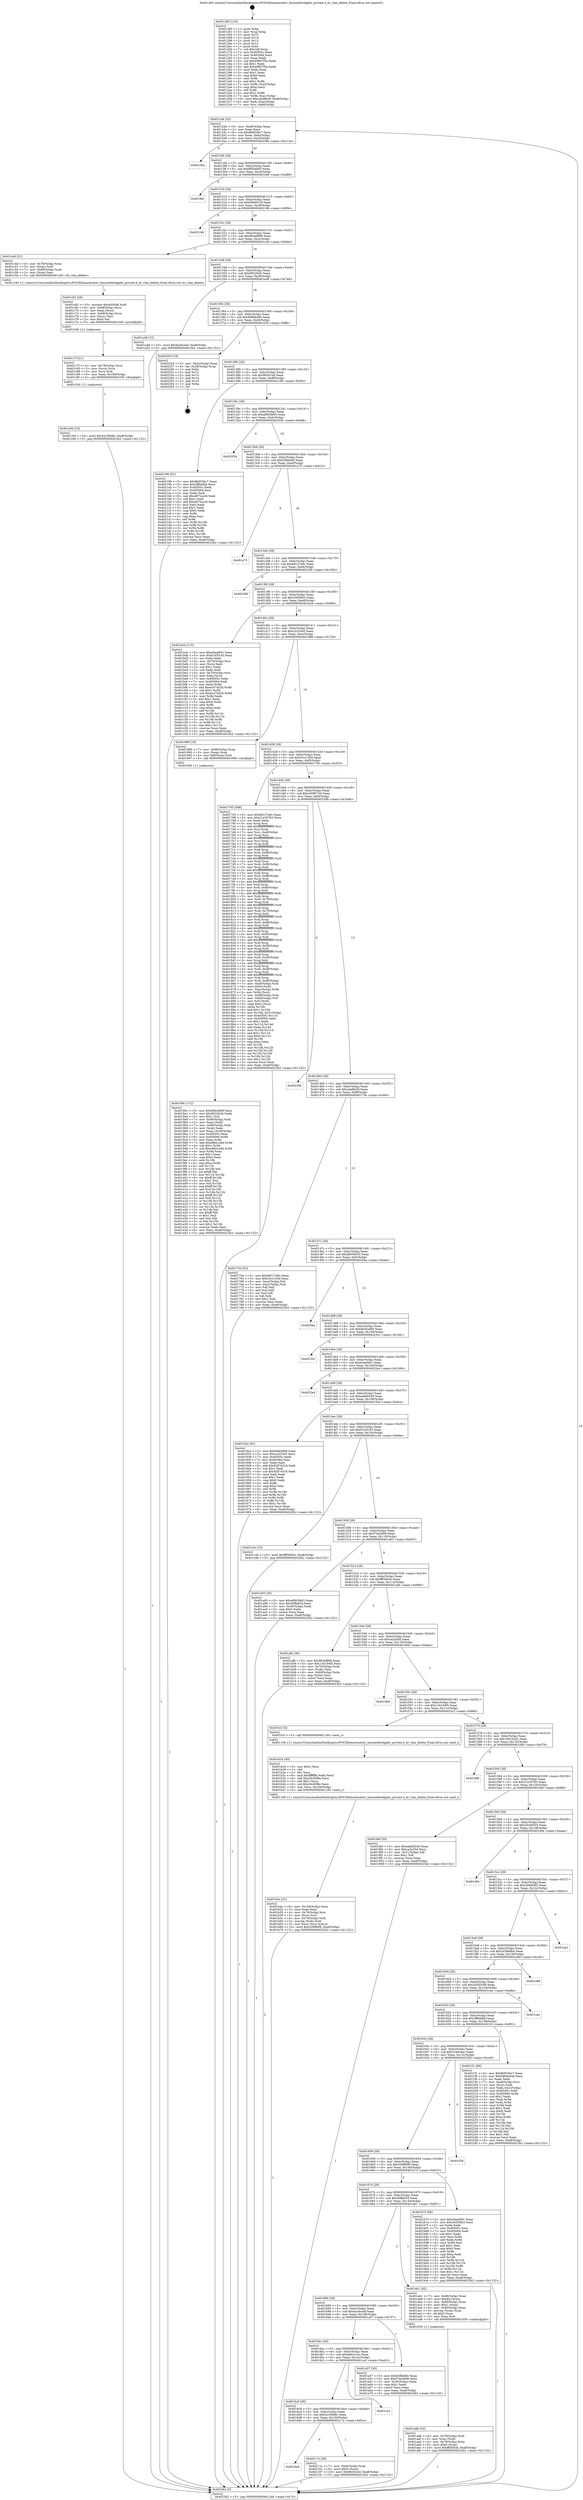 digraph "0x401260" {
  label = "0x401260 (/mnt/c/Users/mathe/Desktop/tcc/POCII/binaries/extr_linuxnetbridgebr_private.h_br_vlan_delete_Final-ollvm.out::main(0))"
  labelloc = "t"
  node[shape=record]

  Entry [label="",width=0.3,height=0.3,shape=circle,fillcolor=black,style=filled]
  "0x4012d4" [label="{
     0x4012d4 [32]\l
     | [instrs]\l
     &nbsp;&nbsp;0x4012d4 \<+6\>: mov -0xa8(%rbp),%eax\l
     &nbsp;&nbsp;0x4012da \<+2\>: mov %eax,%ecx\l
     &nbsp;&nbsp;0x4012dc \<+6\>: sub $0x8b953bc7,%ecx\l
     &nbsp;&nbsp;0x4012e2 \<+6\>: mov %eax,-0xbc(%rbp)\l
     &nbsp;&nbsp;0x4012e8 \<+6\>: mov %ecx,-0xc0(%rbp)\l
     &nbsp;&nbsp;0x4012ee \<+6\>: je 000000000040239a \<main+0x113a\>\l
  }"]
  "0x40239a" [label="{
     0x40239a\l
  }", style=dashed]
  "0x4012f4" [label="{
     0x4012f4 [28]\l
     | [instrs]\l
     &nbsp;&nbsp;0x4012f4 \<+5\>: jmp 00000000004012f9 \<main+0x99\>\l
     &nbsp;&nbsp;0x4012f9 \<+6\>: mov -0xbc(%rbp),%eax\l
     &nbsp;&nbsp;0x4012ff \<+5\>: sub $0x8f5b4bb5,%eax\l
     &nbsp;&nbsp;0x401304 \<+6\>: mov %eax,-0xc4(%rbp)\l
     &nbsp;&nbsp;0x40130a \<+6\>: je 0000000000401fe8 \<main+0xd88\>\l
  }"]
  Exit [label="",width=0.3,height=0.3,shape=circle,fillcolor=black,style=filled,peripheries=2]
  "0x401fe8" [label="{
     0x401fe8\l
  }", style=dashed]
  "0x401310" [label="{
     0x401310 [28]\l
     | [instrs]\l
     &nbsp;&nbsp;0x401310 \<+5\>: jmp 0000000000401315 \<main+0xb5\>\l
     &nbsp;&nbsp;0x401315 \<+6\>: mov -0xbc(%rbp),%eax\l
     &nbsp;&nbsp;0x40131b \<+5\>: sub $0x90b0012f,%eax\l
     &nbsp;&nbsp;0x401320 \<+6\>: mov %eax,-0xc8(%rbp)\l
     &nbsp;&nbsp;0x401326 \<+6\>: je 000000000040216b \<main+0xf0b\>\l
  }"]
  "0x4016e4" [label="{
     0x4016e4\l
  }", style=dashed]
  "0x40216b" [label="{
     0x40216b\l
  }", style=dashed]
  "0x40132c" [label="{
     0x40132c [28]\l
     | [instrs]\l
     &nbsp;&nbsp;0x40132c \<+5\>: jmp 0000000000401331 \<main+0xd1\>\l
     &nbsp;&nbsp;0x401331 \<+6\>: mov -0xbc(%rbp),%eax\l
     &nbsp;&nbsp;0x401337 \<+5\>: sub $0x983af889,%eax\l
     &nbsp;&nbsp;0x40133c \<+6\>: mov %eax,-0xcc(%rbp)\l
     &nbsp;&nbsp;0x401342 \<+6\>: je 0000000000401c4d \<main+0x9ed\>\l
  }"]
  "0x40217a" [label="{
     0x40217a [28]\l
     | [instrs]\l
     &nbsp;&nbsp;0x40217a \<+7\>: mov -0xa0(%rbp),%rax\l
     &nbsp;&nbsp;0x402181 \<+6\>: movl $0x0,(%rax)\l
     &nbsp;&nbsp;0x402187 \<+10\>: movl $0x9fcf41bd,-0xa8(%rbp)\l
     &nbsp;&nbsp;0x402191 \<+5\>: jmp 00000000004023b2 \<main+0x1152\>\l
  }"]
  "0x401c4d" [label="{
     0x401c4d [21]\l
     | [instrs]\l
     &nbsp;&nbsp;0x401c4d \<+4\>: mov -0x78(%rbp),%rax\l
     &nbsp;&nbsp;0x401c51 \<+3\>: mov (%rax),%rdi\l
     &nbsp;&nbsp;0x401c54 \<+7\>: mov -0x88(%rbp),%rax\l
     &nbsp;&nbsp;0x401c5b \<+2\>: mov (%rax),%esi\l
     &nbsp;&nbsp;0x401c5d \<+5\>: call 0000000000401240 \<br_vlan_delete\>\l
     | [calls]\l
     &nbsp;&nbsp;0x401240 \{1\} (/mnt/c/Users/mathe/Desktop/tcc/POCII/binaries/extr_linuxnetbridgebr_private.h_br_vlan_delete_Final-ollvm.out::br_vlan_delete)\l
  }"]
  "0x401348" [label="{
     0x401348 [28]\l
     | [instrs]\l
     &nbsp;&nbsp;0x401348 \<+5\>: jmp 000000000040134d \<main+0xed\>\l
     &nbsp;&nbsp;0x40134d \<+6\>: mov -0xbc(%rbp),%eax\l
     &nbsp;&nbsp;0x401353 \<+5\>: sub $0x99220cfc,%eax\l
     &nbsp;&nbsp;0x401358 \<+6\>: mov %eax,-0xd0(%rbp)\l
     &nbsp;&nbsp;0x40135e \<+6\>: je 0000000000401a48 \<main+0x7e8\>\l
  }"]
  "0x4016c8" [label="{
     0x4016c8 [28]\l
     | [instrs]\l
     &nbsp;&nbsp;0x4016c8 \<+5\>: jmp 00000000004016cd \<main+0x46d\>\l
     &nbsp;&nbsp;0x4016cd \<+6\>: mov -0xbc(%rbp),%eax\l
     &nbsp;&nbsp;0x4016d3 \<+5\>: sub $0x5a190b8c,%eax\l
     &nbsp;&nbsp;0x4016d8 \<+6\>: mov %eax,-0x150(%rbp)\l
     &nbsp;&nbsp;0x4016de \<+6\>: je 000000000040217a \<main+0xf1a\>\l
  }"]
  "0x401a48" [label="{
     0x401a48 [15]\l
     | [instrs]\l
     &nbsp;&nbsp;0x401a48 \<+10\>: movl $0x4a34ca4f,-0xa8(%rbp)\l
     &nbsp;&nbsp;0x401a52 \<+5\>: jmp 00000000004023b2 \<main+0x1152\>\l
  }"]
  "0x401364" [label="{
     0x401364 [28]\l
     | [instrs]\l
     &nbsp;&nbsp;0x401364 \<+5\>: jmp 0000000000401369 \<main+0x109\>\l
     &nbsp;&nbsp;0x401369 \<+6\>: mov -0xbc(%rbp),%eax\l
     &nbsp;&nbsp;0x40136f \<+5\>: sub $0x9d66b446,%eax\l
     &nbsp;&nbsp;0x401374 \<+6\>: mov %eax,-0xd4(%rbp)\l
     &nbsp;&nbsp;0x40137a \<+6\>: je 0000000000402254 \<main+0xff4\>\l
  }"]
  "0x401ca3" [label="{
     0x401ca3\l
  }", style=dashed]
  "0x402254" [label="{
     0x402254 [18]\l
     | [instrs]\l
     &nbsp;&nbsp;0x402254 \<+3\>: mov -0x2c(%rbp),%eax\l
     &nbsp;&nbsp;0x402257 \<+4\>: lea -0x28(%rbp),%rsp\l
     &nbsp;&nbsp;0x40225b \<+1\>: pop %rbx\l
     &nbsp;&nbsp;0x40225c \<+2\>: pop %r12\l
     &nbsp;&nbsp;0x40225e \<+2\>: pop %r13\l
     &nbsp;&nbsp;0x402260 \<+2\>: pop %r14\l
     &nbsp;&nbsp;0x402262 \<+2\>: pop %r15\l
     &nbsp;&nbsp;0x402264 \<+1\>: pop %rbp\l
     &nbsp;&nbsp;0x402265 \<+1\>: ret\l
  }"]
  "0x401380" [label="{
     0x401380 [28]\l
     | [instrs]\l
     &nbsp;&nbsp;0x401380 \<+5\>: jmp 0000000000401385 \<main+0x125\>\l
     &nbsp;&nbsp;0x401385 \<+6\>: mov -0xbc(%rbp),%eax\l
     &nbsp;&nbsp;0x40138b \<+5\>: sub $0x9fcf41bd,%eax\l
     &nbsp;&nbsp;0x401390 \<+6\>: mov %eax,-0xd8(%rbp)\l
     &nbsp;&nbsp;0x401396 \<+6\>: je 0000000000402196 \<main+0xf36\>\l
  }"]
  "0x401c94" [label="{
     0x401c94 [15]\l
     | [instrs]\l
     &nbsp;&nbsp;0x401c94 \<+10\>: movl $0x5a190b8c,-0xa8(%rbp)\l
     &nbsp;&nbsp;0x401c9e \<+5\>: jmp 00000000004023b2 \<main+0x1152\>\l
  }"]
  "0x402196" [label="{
     0x402196 [91]\l
     | [instrs]\l
     &nbsp;&nbsp;0x402196 \<+5\>: mov $0x8b953bc7,%eax\l
     &nbsp;&nbsp;0x40219b \<+5\>: mov $0x2ff0ddbb,%ecx\l
     &nbsp;&nbsp;0x4021a0 \<+7\>: mov 0x40505c,%edx\l
     &nbsp;&nbsp;0x4021a7 \<+7\>: mov 0x405064,%esi\l
     &nbsp;&nbsp;0x4021ae \<+2\>: mov %edx,%edi\l
     &nbsp;&nbsp;0x4021b0 \<+6\>: sub $0x4875ce20,%edi\l
     &nbsp;&nbsp;0x4021b6 \<+3\>: sub $0x1,%edi\l
     &nbsp;&nbsp;0x4021b9 \<+6\>: add $0x4875ce20,%edi\l
     &nbsp;&nbsp;0x4021bf \<+3\>: imul %edi,%edx\l
     &nbsp;&nbsp;0x4021c2 \<+3\>: and $0x1,%edx\l
     &nbsp;&nbsp;0x4021c5 \<+3\>: cmp $0x0,%edx\l
     &nbsp;&nbsp;0x4021c8 \<+4\>: sete %r8b\l
     &nbsp;&nbsp;0x4021cc \<+3\>: cmp $0xa,%esi\l
     &nbsp;&nbsp;0x4021cf \<+4\>: setl %r9b\l
     &nbsp;&nbsp;0x4021d3 \<+3\>: mov %r8b,%r10b\l
     &nbsp;&nbsp;0x4021d6 \<+3\>: and %r9b,%r10b\l
     &nbsp;&nbsp;0x4021d9 \<+3\>: xor %r9b,%r8b\l
     &nbsp;&nbsp;0x4021dc \<+3\>: or %r8b,%r10b\l
     &nbsp;&nbsp;0x4021df \<+4\>: test $0x1,%r10b\l
     &nbsp;&nbsp;0x4021e3 \<+3\>: cmovne %ecx,%eax\l
     &nbsp;&nbsp;0x4021e6 \<+6\>: mov %eax,-0xa8(%rbp)\l
     &nbsp;&nbsp;0x4021ec \<+5\>: jmp 00000000004023b2 \<main+0x1152\>\l
  }"]
  "0x40139c" [label="{
     0x40139c [28]\l
     | [instrs]\l
     &nbsp;&nbsp;0x40139c \<+5\>: jmp 00000000004013a1 \<main+0x141\>\l
     &nbsp;&nbsp;0x4013a1 \<+6\>: mov -0xbc(%rbp),%eax\l
     &nbsp;&nbsp;0x4013a7 \<+5\>: sub $0xa8903b63,%eax\l
     &nbsp;&nbsp;0x4013ac \<+6\>: mov %eax,-0xdc(%rbp)\l
     &nbsp;&nbsp;0x4013b2 \<+6\>: je 000000000040203b \<main+0xddb\>\l
  }"]
  "0x401c7f" [label="{
     0x401c7f [21]\l
     | [instrs]\l
     &nbsp;&nbsp;0x401c7f \<+4\>: mov -0x78(%rbp),%rcx\l
     &nbsp;&nbsp;0x401c83 \<+3\>: mov (%rcx),%rcx\l
     &nbsp;&nbsp;0x401c86 \<+3\>: mov %rcx,%rdi\l
     &nbsp;&nbsp;0x401c89 \<+6\>: mov %eax,-0x168(%rbp)\l
     &nbsp;&nbsp;0x401c8f \<+5\>: call 0000000000401030 \<free@plt\>\l
     | [calls]\l
     &nbsp;&nbsp;0x401030 \{1\} (unknown)\l
  }"]
  "0x40203b" [label="{
     0x40203b\l
  }", style=dashed]
  "0x4013b8" [label="{
     0x4013b8 [28]\l
     | [instrs]\l
     &nbsp;&nbsp;0x4013b8 \<+5\>: jmp 00000000004013bd \<main+0x15d\>\l
     &nbsp;&nbsp;0x4013bd \<+6\>: mov -0xbc(%rbp),%eax\l
     &nbsp;&nbsp;0x4013c3 \<+5\>: sub $0xb2fbbfdd,%eax\l
     &nbsp;&nbsp;0x4013c8 \<+6\>: mov %eax,-0xe0(%rbp)\l
     &nbsp;&nbsp;0x4013ce \<+6\>: je 0000000000401a75 \<main+0x815\>\l
  }"]
  "0x401c62" [label="{
     0x401c62 [29]\l
     | [instrs]\l
     &nbsp;&nbsp;0x401c62 \<+10\>: movabs $0x4030d6,%rdi\l
     &nbsp;&nbsp;0x401c6c \<+4\>: mov -0x68(%rbp),%rcx\l
     &nbsp;&nbsp;0x401c70 \<+2\>: mov %eax,(%rcx)\l
     &nbsp;&nbsp;0x401c72 \<+4\>: mov -0x68(%rbp),%rcx\l
     &nbsp;&nbsp;0x401c76 \<+2\>: mov (%rcx),%esi\l
     &nbsp;&nbsp;0x401c78 \<+2\>: mov $0x0,%al\l
     &nbsp;&nbsp;0x401c7a \<+5\>: call 0000000000401040 \<printf@plt\>\l
     | [calls]\l
     &nbsp;&nbsp;0x401040 \{1\} (unknown)\l
  }"]
  "0x401a75" [label="{
     0x401a75\l
  }", style=dashed]
  "0x4013d4" [label="{
     0x4013d4 [28]\l
     | [instrs]\l
     &nbsp;&nbsp;0x4013d4 \<+5\>: jmp 00000000004013d9 \<main+0x179\>\l
     &nbsp;&nbsp;0x4013d9 \<+6\>: mov -0xbc(%rbp),%eax\l
     &nbsp;&nbsp;0x4013df \<+5\>: sub $0xb8127a9c,%eax\l
     &nbsp;&nbsp;0x4013e4 \<+6\>: mov %eax,-0xe4(%rbp)\l
     &nbsp;&nbsp;0x4013ea \<+6\>: je 0000000000402266 \<main+0x1006\>\l
  }"]
  "0x401b4c" [label="{
     0x401b4c [41]\l
     | [instrs]\l
     &nbsp;&nbsp;0x401b4c \<+6\>: mov -0x164(%rbp),%ecx\l
     &nbsp;&nbsp;0x401b52 \<+3\>: imul %eax,%ecx\l
     &nbsp;&nbsp;0x401b55 \<+4\>: mov -0x78(%rbp),%rsi\l
     &nbsp;&nbsp;0x401b59 \<+3\>: mov (%rsi),%rsi\l
     &nbsp;&nbsp;0x401b5c \<+4\>: mov -0x70(%rbp),%rdi\l
     &nbsp;&nbsp;0x401b60 \<+3\>: movslq (%rdi),%rdi\l
     &nbsp;&nbsp;0x401b63 \<+3\>: mov %ecx,(%rsi,%rdi,4)\l
     &nbsp;&nbsp;0x401b66 \<+10\>: movl $0x329f80f9,-0xa8(%rbp)\l
     &nbsp;&nbsp;0x401b70 \<+5\>: jmp 00000000004023b2 \<main+0x1152\>\l
  }"]
  "0x402266" [label="{
     0x402266\l
  }", style=dashed]
  "0x4013f0" [label="{
     0x4013f0 [28]\l
     | [instrs]\l
     &nbsp;&nbsp;0x4013f0 \<+5\>: jmp 00000000004013f5 \<main+0x195\>\l
     &nbsp;&nbsp;0x4013f5 \<+6\>: mov -0xbc(%rbp),%eax\l
     &nbsp;&nbsp;0x4013fb \<+5\>: sub $0xc02f36b3,%eax\l
     &nbsp;&nbsp;0x401400 \<+6\>: mov %eax,-0xe8(%rbp)\l
     &nbsp;&nbsp;0x401406 \<+6\>: je 0000000000401bcb \<main+0x96b\>\l
  }"]
  "0x401b24" [label="{
     0x401b24 [40]\l
     | [instrs]\l
     &nbsp;&nbsp;0x401b24 \<+5\>: mov $0x2,%ecx\l
     &nbsp;&nbsp;0x401b29 \<+1\>: cltd\l
     &nbsp;&nbsp;0x401b2a \<+2\>: idiv %ecx\l
     &nbsp;&nbsp;0x401b2c \<+6\>: imul $0xfffffffe,%edx,%ecx\l
     &nbsp;&nbsp;0x401b32 \<+6\>: add $0xc9cd5f8e,%ecx\l
     &nbsp;&nbsp;0x401b38 \<+3\>: add $0x1,%ecx\l
     &nbsp;&nbsp;0x401b3b \<+6\>: sub $0xc9cd5f8e,%ecx\l
     &nbsp;&nbsp;0x401b41 \<+6\>: mov %ecx,-0x164(%rbp)\l
     &nbsp;&nbsp;0x401b47 \<+5\>: call 0000000000401160 \<next_i\>\l
     | [calls]\l
     &nbsp;&nbsp;0x401160 \{1\} (/mnt/c/Users/mathe/Desktop/tcc/POCII/binaries/extr_linuxnetbridgebr_private.h_br_vlan_delete_Final-ollvm.out::next_i)\l
  }"]
  "0x401bcb" [label="{
     0x401bcb [115]\l
     | [instrs]\l
     &nbsp;&nbsp;0x401bcb \<+5\>: mov $0xe5aaf491,%eax\l
     &nbsp;&nbsp;0x401bd0 \<+5\>: mov $0xf143f143,%ecx\l
     &nbsp;&nbsp;0x401bd5 \<+2\>: xor %edx,%edx\l
     &nbsp;&nbsp;0x401bd7 \<+4\>: mov -0x70(%rbp),%rsi\l
     &nbsp;&nbsp;0x401bdb \<+2\>: mov (%rsi),%edi\l
     &nbsp;&nbsp;0x401bdd \<+3\>: sub $0x1,%edx\l
     &nbsp;&nbsp;0x401be0 \<+2\>: sub %edx,%edi\l
     &nbsp;&nbsp;0x401be2 \<+4\>: mov -0x70(%rbp),%rsi\l
     &nbsp;&nbsp;0x401be6 \<+2\>: mov %edi,(%rsi)\l
     &nbsp;&nbsp;0x401be8 \<+7\>: mov 0x40505c,%edx\l
     &nbsp;&nbsp;0x401bef \<+7\>: mov 0x405064,%edi\l
     &nbsp;&nbsp;0x401bf6 \<+3\>: mov %edx,%r8d\l
     &nbsp;&nbsp;0x401bf9 \<+7\>: add $0xec47a526,%r8d\l
     &nbsp;&nbsp;0x401c00 \<+4\>: sub $0x1,%r8d\l
     &nbsp;&nbsp;0x401c04 \<+7\>: sub $0xec47a526,%r8d\l
     &nbsp;&nbsp;0x401c0b \<+4\>: imul %r8d,%edx\l
     &nbsp;&nbsp;0x401c0f \<+3\>: and $0x1,%edx\l
     &nbsp;&nbsp;0x401c12 \<+3\>: cmp $0x0,%edx\l
     &nbsp;&nbsp;0x401c15 \<+4\>: sete %r9b\l
     &nbsp;&nbsp;0x401c19 \<+3\>: cmp $0xa,%edi\l
     &nbsp;&nbsp;0x401c1c \<+4\>: setl %r10b\l
     &nbsp;&nbsp;0x401c20 \<+3\>: mov %r9b,%r11b\l
     &nbsp;&nbsp;0x401c23 \<+3\>: and %r10b,%r11b\l
     &nbsp;&nbsp;0x401c26 \<+3\>: xor %r10b,%r9b\l
     &nbsp;&nbsp;0x401c29 \<+3\>: or %r9b,%r11b\l
     &nbsp;&nbsp;0x401c2c \<+4\>: test $0x1,%r11b\l
     &nbsp;&nbsp;0x401c30 \<+3\>: cmovne %ecx,%eax\l
     &nbsp;&nbsp;0x401c33 \<+6\>: mov %eax,-0xa8(%rbp)\l
     &nbsp;&nbsp;0x401c39 \<+5\>: jmp 00000000004023b2 \<main+0x1152\>\l
  }"]
  "0x40140c" [label="{
     0x40140c [28]\l
     | [instrs]\l
     &nbsp;&nbsp;0x40140c \<+5\>: jmp 0000000000401411 \<main+0x1b1\>\l
     &nbsp;&nbsp;0x401411 \<+6\>: mov -0xbc(%rbp),%eax\l
     &nbsp;&nbsp;0x401417 \<+5\>: sub $0xc2cf19c0,%eax\l
     &nbsp;&nbsp;0x40141c \<+6\>: mov %eax,-0xec(%rbp)\l
     &nbsp;&nbsp;0x401422 \<+6\>: je 0000000000401989 \<main+0x729\>\l
  }"]
  "0x401adb" [label="{
     0x401adb [32]\l
     | [instrs]\l
     &nbsp;&nbsp;0x401adb \<+4\>: mov -0x78(%rbp),%rdi\l
     &nbsp;&nbsp;0x401adf \<+3\>: mov %rax,(%rdi)\l
     &nbsp;&nbsp;0x401ae2 \<+4\>: mov -0x70(%rbp),%rax\l
     &nbsp;&nbsp;0x401ae6 \<+6\>: movl $0x0,(%rax)\l
     &nbsp;&nbsp;0x401aec \<+10\>: movl $0xfff3b63e,-0xa8(%rbp)\l
     &nbsp;&nbsp;0x401af6 \<+5\>: jmp 00000000004023b2 \<main+0x1152\>\l
  }"]
  "0x401989" [label="{
     0x401989 [19]\l
     | [instrs]\l
     &nbsp;&nbsp;0x401989 \<+7\>: mov -0x98(%rbp),%rax\l
     &nbsp;&nbsp;0x401990 \<+3\>: mov (%rax),%rax\l
     &nbsp;&nbsp;0x401993 \<+4\>: mov 0x8(%rax),%rdi\l
     &nbsp;&nbsp;0x401997 \<+5\>: call 0000000000401060 \<atoi@plt\>\l
     | [calls]\l
     &nbsp;&nbsp;0x401060 \{1\} (unknown)\l
  }"]
  "0x401428" [label="{
     0x401428 [28]\l
     | [instrs]\l
     &nbsp;&nbsp;0x401428 \<+5\>: jmp 000000000040142d \<main+0x1cd\>\l
     &nbsp;&nbsp;0x40142d \<+6\>: mov -0xbc(%rbp),%eax\l
     &nbsp;&nbsp;0x401433 \<+5\>: sub $0xc5cc150d,%eax\l
     &nbsp;&nbsp;0x401438 \<+6\>: mov %eax,-0xf0(%rbp)\l
     &nbsp;&nbsp;0x40143e \<+6\>: je 0000000000401793 \<main+0x533\>\l
  }"]
  "0x4016ac" [label="{
     0x4016ac [28]\l
     | [instrs]\l
     &nbsp;&nbsp;0x4016ac \<+5\>: jmp 00000000004016b1 \<main+0x451\>\l
     &nbsp;&nbsp;0x4016b1 \<+6\>: mov -0xbc(%rbp),%eax\l
     &nbsp;&nbsp;0x4016b7 \<+5\>: sub $0x4a62c1ec,%eax\l
     &nbsp;&nbsp;0x4016bc \<+6\>: mov %eax,-0x14c(%rbp)\l
     &nbsp;&nbsp;0x4016c2 \<+6\>: je 0000000000401ca3 \<main+0xa43\>\l
  }"]
  "0x401793" [label="{
     0x401793 [348]\l
     | [instrs]\l
     &nbsp;&nbsp;0x401793 \<+5\>: mov $0xb8127a9c,%eax\l
     &nbsp;&nbsp;0x401798 \<+5\>: mov $0x21a18783,%ecx\l
     &nbsp;&nbsp;0x40179d \<+2\>: xor %edx,%edx\l
     &nbsp;&nbsp;0x40179f \<+3\>: mov %rsp,%rsi\l
     &nbsp;&nbsp;0x4017a2 \<+4\>: add $0xfffffffffffffff0,%rsi\l
     &nbsp;&nbsp;0x4017a6 \<+3\>: mov %rsi,%rsp\l
     &nbsp;&nbsp;0x4017a9 \<+7\>: mov %rsi,-0xa0(%rbp)\l
     &nbsp;&nbsp;0x4017b0 \<+3\>: mov %rsp,%rsi\l
     &nbsp;&nbsp;0x4017b3 \<+4\>: add $0xfffffffffffffff0,%rsi\l
     &nbsp;&nbsp;0x4017b7 \<+3\>: mov %rsi,%rsp\l
     &nbsp;&nbsp;0x4017ba \<+3\>: mov %rsp,%rdi\l
     &nbsp;&nbsp;0x4017bd \<+4\>: add $0xfffffffffffffff0,%rdi\l
     &nbsp;&nbsp;0x4017c1 \<+3\>: mov %rdi,%rsp\l
     &nbsp;&nbsp;0x4017c4 \<+7\>: mov %rdi,-0x98(%rbp)\l
     &nbsp;&nbsp;0x4017cb \<+3\>: mov %rsp,%rdi\l
     &nbsp;&nbsp;0x4017ce \<+4\>: add $0xfffffffffffffff0,%rdi\l
     &nbsp;&nbsp;0x4017d2 \<+3\>: mov %rdi,%rsp\l
     &nbsp;&nbsp;0x4017d5 \<+7\>: mov %rdi,-0x90(%rbp)\l
     &nbsp;&nbsp;0x4017dc \<+3\>: mov %rsp,%rdi\l
     &nbsp;&nbsp;0x4017df \<+4\>: add $0xfffffffffffffff0,%rdi\l
     &nbsp;&nbsp;0x4017e3 \<+3\>: mov %rdi,%rsp\l
     &nbsp;&nbsp;0x4017e6 \<+7\>: mov %rdi,-0x88(%rbp)\l
     &nbsp;&nbsp;0x4017ed \<+3\>: mov %rsp,%rdi\l
     &nbsp;&nbsp;0x4017f0 \<+4\>: add $0xfffffffffffffff0,%rdi\l
     &nbsp;&nbsp;0x4017f4 \<+3\>: mov %rdi,%rsp\l
     &nbsp;&nbsp;0x4017f7 \<+4\>: mov %rdi,-0x80(%rbp)\l
     &nbsp;&nbsp;0x4017fb \<+3\>: mov %rsp,%rdi\l
     &nbsp;&nbsp;0x4017fe \<+4\>: add $0xfffffffffffffff0,%rdi\l
     &nbsp;&nbsp;0x401802 \<+3\>: mov %rdi,%rsp\l
     &nbsp;&nbsp;0x401805 \<+4\>: mov %rdi,-0x78(%rbp)\l
     &nbsp;&nbsp;0x401809 \<+3\>: mov %rsp,%rdi\l
     &nbsp;&nbsp;0x40180c \<+4\>: add $0xfffffffffffffff0,%rdi\l
     &nbsp;&nbsp;0x401810 \<+3\>: mov %rdi,%rsp\l
     &nbsp;&nbsp;0x401813 \<+4\>: mov %rdi,-0x70(%rbp)\l
     &nbsp;&nbsp;0x401817 \<+3\>: mov %rsp,%rdi\l
     &nbsp;&nbsp;0x40181a \<+4\>: add $0xfffffffffffffff0,%rdi\l
     &nbsp;&nbsp;0x40181e \<+3\>: mov %rdi,%rsp\l
     &nbsp;&nbsp;0x401821 \<+4\>: mov %rdi,-0x68(%rbp)\l
     &nbsp;&nbsp;0x401825 \<+3\>: mov %rsp,%rdi\l
     &nbsp;&nbsp;0x401828 \<+4\>: add $0xfffffffffffffff0,%rdi\l
     &nbsp;&nbsp;0x40182c \<+3\>: mov %rdi,%rsp\l
     &nbsp;&nbsp;0x40182f \<+4\>: mov %rdi,-0x60(%rbp)\l
     &nbsp;&nbsp;0x401833 \<+3\>: mov %rsp,%rdi\l
     &nbsp;&nbsp;0x401836 \<+4\>: add $0xfffffffffffffff0,%rdi\l
     &nbsp;&nbsp;0x40183a \<+3\>: mov %rdi,%rsp\l
     &nbsp;&nbsp;0x40183d \<+4\>: mov %rdi,-0x58(%rbp)\l
     &nbsp;&nbsp;0x401841 \<+3\>: mov %rsp,%rdi\l
     &nbsp;&nbsp;0x401844 \<+4\>: add $0xfffffffffffffff0,%rdi\l
     &nbsp;&nbsp;0x401848 \<+3\>: mov %rdi,%rsp\l
     &nbsp;&nbsp;0x40184b \<+4\>: mov %rdi,-0x50(%rbp)\l
     &nbsp;&nbsp;0x40184f \<+3\>: mov %rsp,%rdi\l
     &nbsp;&nbsp;0x401852 \<+4\>: add $0xfffffffffffffff0,%rdi\l
     &nbsp;&nbsp;0x401856 \<+3\>: mov %rdi,%rsp\l
     &nbsp;&nbsp;0x401859 \<+4\>: mov %rdi,-0x48(%rbp)\l
     &nbsp;&nbsp;0x40185d \<+3\>: mov %rsp,%rdi\l
     &nbsp;&nbsp;0x401860 \<+4\>: add $0xfffffffffffffff0,%rdi\l
     &nbsp;&nbsp;0x401864 \<+3\>: mov %rdi,%rsp\l
     &nbsp;&nbsp;0x401867 \<+4\>: mov %rdi,-0x40(%rbp)\l
     &nbsp;&nbsp;0x40186b \<+7\>: mov -0xa0(%rbp),%rdi\l
     &nbsp;&nbsp;0x401872 \<+6\>: movl $0x0,(%rdi)\l
     &nbsp;&nbsp;0x401878 \<+7\>: mov -0xac(%rbp),%r8d\l
     &nbsp;&nbsp;0x40187f \<+3\>: mov %r8d,(%rsi)\l
     &nbsp;&nbsp;0x401882 \<+7\>: mov -0x98(%rbp),%rdi\l
     &nbsp;&nbsp;0x401889 \<+7\>: mov -0xb8(%rbp),%r9\l
     &nbsp;&nbsp;0x401890 \<+3\>: mov %r9,(%rdi)\l
     &nbsp;&nbsp;0x401893 \<+3\>: cmpl $0x2,(%rsi)\l
     &nbsp;&nbsp;0x401896 \<+4\>: setne %r10b\l
     &nbsp;&nbsp;0x40189a \<+4\>: and $0x1,%r10b\l
     &nbsp;&nbsp;0x40189e \<+4\>: mov %r10b,-0x31(%rbp)\l
     &nbsp;&nbsp;0x4018a2 \<+8\>: mov 0x40505c,%r11d\l
     &nbsp;&nbsp;0x4018aa \<+7\>: mov 0x405064,%ebx\l
     &nbsp;&nbsp;0x4018b1 \<+3\>: sub $0x1,%edx\l
     &nbsp;&nbsp;0x4018b4 \<+3\>: mov %r11d,%r14d\l
     &nbsp;&nbsp;0x4018b7 \<+3\>: add %edx,%r14d\l
     &nbsp;&nbsp;0x4018ba \<+4\>: imul %r14d,%r11d\l
     &nbsp;&nbsp;0x4018be \<+4\>: and $0x1,%r11d\l
     &nbsp;&nbsp;0x4018c2 \<+4\>: cmp $0x0,%r11d\l
     &nbsp;&nbsp;0x4018c6 \<+4\>: sete %r10b\l
     &nbsp;&nbsp;0x4018ca \<+3\>: cmp $0xa,%ebx\l
     &nbsp;&nbsp;0x4018cd \<+4\>: setl %r15b\l
     &nbsp;&nbsp;0x4018d1 \<+3\>: mov %r10b,%r12b\l
     &nbsp;&nbsp;0x4018d4 \<+3\>: and %r15b,%r12b\l
     &nbsp;&nbsp;0x4018d7 \<+3\>: xor %r15b,%r10b\l
     &nbsp;&nbsp;0x4018da \<+3\>: or %r10b,%r12b\l
     &nbsp;&nbsp;0x4018dd \<+4\>: test $0x1,%r12b\l
     &nbsp;&nbsp;0x4018e1 \<+3\>: cmovne %ecx,%eax\l
     &nbsp;&nbsp;0x4018e4 \<+6\>: mov %eax,-0xa8(%rbp)\l
     &nbsp;&nbsp;0x4018ea \<+5\>: jmp 00000000004023b2 \<main+0x1152\>\l
  }"]
  "0x401444" [label="{
     0x401444 [28]\l
     | [instrs]\l
     &nbsp;&nbsp;0x401444 \<+5\>: jmp 0000000000401449 \<main+0x1e9\>\l
     &nbsp;&nbsp;0x401449 \<+6\>: mov -0xbc(%rbp),%eax\l
     &nbsp;&nbsp;0x40144f \<+5\>: sub $0xcd59673d,%eax\l
     &nbsp;&nbsp;0x401454 \<+6\>: mov %eax,-0xf4(%rbp)\l
     &nbsp;&nbsp;0x40145a \<+6\>: je 0000000000402306 \<main+0x10a6\>\l
  }"]
  "0x401a57" [label="{
     0x401a57 [30]\l
     | [instrs]\l
     &nbsp;&nbsp;0x401a57 \<+5\>: mov $0xb2fbbfdd,%eax\l
     &nbsp;&nbsp;0x401a5c \<+5\>: mov $0xf7da2808,%ecx\l
     &nbsp;&nbsp;0x401a61 \<+3\>: mov -0x30(%rbp),%edx\l
     &nbsp;&nbsp;0x401a64 \<+3\>: cmp $0x1,%edx\l
     &nbsp;&nbsp;0x401a67 \<+3\>: cmovl %ecx,%eax\l
     &nbsp;&nbsp;0x401a6a \<+6\>: mov %eax,-0xa8(%rbp)\l
     &nbsp;&nbsp;0x401a70 \<+5\>: jmp 00000000004023b2 \<main+0x1152\>\l
  }"]
  "0x402306" [label="{
     0x402306\l
  }", style=dashed]
  "0x401460" [label="{
     0x401460 [28]\l
     | [instrs]\l
     &nbsp;&nbsp;0x401460 \<+5\>: jmp 0000000000401465 \<main+0x205\>\l
     &nbsp;&nbsp;0x401465 \<+6\>: mov -0xbc(%rbp),%eax\l
     &nbsp;&nbsp;0x40146b \<+5\>: sub $0xcda9fe39,%eax\l
     &nbsp;&nbsp;0x401470 \<+6\>: mov %eax,-0xf8(%rbp)\l
     &nbsp;&nbsp;0x401476 \<+6\>: je 000000000040175e \<main+0x4fe\>\l
  }"]
  "0x401690" [label="{
     0x401690 [28]\l
     | [instrs]\l
     &nbsp;&nbsp;0x401690 \<+5\>: jmp 0000000000401695 \<main+0x435\>\l
     &nbsp;&nbsp;0x401695 \<+6\>: mov -0xbc(%rbp),%eax\l
     &nbsp;&nbsp;0x40169b \<+5\>: sub $0x4a34ca4f,%eax\l
     &nbsp;&nbsp;0x4016a0 \<+6\>: mov %eax,-0x148(%rbp)\l
     &nbsp;&nbsp;0x4016a6 \<+6\>: je 0000000000401a57 \<main+0x7f7\>\l
  }"]
  "0x40175e" [label="{
     0x40175e [53]\l
     | [instrs]\l
     &nbsp;&nbsp;0x40175e \<+5\>: mov $0xb8127a9c,%eax\l
     &nbsp;&nbsp;0x401763 \<+5\>: mov $0xc5cc150d,%ecx\l
     &nbsp;&nbsp;0x401768 \<+6\>: mov -0xa2(%rbp),%dl\l
     &nbsp;&nbsp;0x40176e \<+7\>: mov -0xa1(%rbp),%sil\l
     &nbsp;&nbsp;0x401775 \<+3\>: mov %dl,%dil\l
     &nbsp;&nbsp;0x401778 \<+3\>: and %sil,%dil\l
     &nbsp;&nbsp;0x40177b \<+3\>: xor %sil,%dl\l
     &nbsp;&nbsp;0x40177e \<+3\>: or %dl,%dil\l
     &nbsp;&nbsp;0x401781 \<+4\>: test $0x1,%dil\l
     &nbsp;&nbsp;0x401785 \<+3\>: cmovne %ecx,%eax\l
     &nbsp;&nbsp;0x401788 \<+6\>: mov %eax,-0xa8(%rbp)\l
     &nbsp;&nbsp;0x40178e \<+5\>: jmp 00000000004023b2 \<main+0x1152\>\l
  }"]
  "0x40147c" [label="{
     0x40147c [28]\l
     | [instrs]\l
     &nbsp;&nbsp;0x40147c \<+5\>: jmp 0000000000401481 \<main+0x221\>\l
     &nbsp;&nbsp;0x401481 \<+6\>: mov -0xbc(%rbp),%eax\l
     &nbsp;&nbsp;0x401487 \<+5\>: sub $0xd8358c02,%eax\l
     &nbsp;&nbsp;0x40148c \<+6\>: mov %eax,-0xfc(%rbp)\l
     &nbsp;&nbsp;0x401492 \<+6\>: je 000000000040204a \<main+0xdea\>\l
  }"]
  "0x4023b2" [label="{
     0x4023b2 [5]\l
     | [instrs]\l
     &nbsp;&nbsp;0x4023b2 \<+5\>: jmp 00000000004012d4 \<main+0x74\>\l
  }"]
  "0x401260" [label="{
     0x401260 [116]\l
     | [instrs]\l
     &nbsp;&nbsp;0x401260 \<+1\>: push %rbp\l
     &nbsp;&nbsp;0x401261 \<+3\>: mov %rsp,%rbp\l
     &nbsp;&nbsp;0x401264 \<+2\>: push %r15\l
     &nbsp;&nbsp;0x401266 \<+2\>: push %r14\l
     &nbsp;&nbsp;0x401268 \<+2\>: push %r13\l
     &nbsp;&nbsp;0x40126a \<+2\>: push %r12\l
     &nbsp;&nbsp;0x40126c \<+1\>: push %rbx\l
     &nbsp;&nbsp;0x40126d \<+7\>: sub $0x168,%rsp\l
     &nbsp;&nbsp;0x401274 \<+7\>: mov 0x40505c,%eax\l
     &nbsp;&nbsp;0x40127b \<+7\>: mov 0x405064,%ecx\l
     &nbsp;&nbsp;0x401282 \<+2\>: mov %eax,%edx\l
     &nbsp;&nbsp;0x401284 \<+6\>: sub $0x49867f5a,%edx\l
     &nbsp;&nbsp;0x40128a \<+3\>: sub $0x1,%edx\l
     &nbsp;&nbsp;0x40128d \<+6\>: add $0x49867f5a,%edx\l
     &nbsp;&nbsp;0x401293 \<+3\>: imul %edx,%eax\l
     &nbsp;&nbsp;0x401296 \<+3\>: and $0x1,%eax\l
     &nbsp;&nbsp;0x401299 \<+3\>: cmp $0x0,%eax\l
     &nbsp;&nbsp;0x40129c \<+4\>: sete %r8b\l
     &nbsp;&nbsp;0x4012a0 \<+4\>: and $0x1,%r8b\l
     &nbsp;&nbsp;0x4012a4 \<+7\>: mov %r8b,-0xa2(%rbp)\l
     &nbsp;&nbsp;0x4012ab \<+3\>: cmp $0xa,%ecx\l
     &nbsp;&nbsp;0x4012ae \<+4\>: setl %r8b\l
     &nbsp;&nbsp;0x4012b2 \<+4\>: and $0x1,%r8b\l
     &nbsp;&nbsp;0x4012b6 \<+7\>: mov %r8b,-0xa1(%rbp)\l
     &nbsp;&nbsp;0x4012bd \<+10\>: movl $0xcda9fe39,-0xa8(%rbp)\l
     &nbsp;&nbsp;0x4012c7 \<+6\>: mov %edi,-0xac(%rbp)\l
     &nbsp;&nbsp;0x4012cd \<+7\>: mov %rsi,-0xb8(%rbp)\l
  }"]
  "0x401ab1" [label="{
     0x401ab1 [42]\l
     | [instrs]\l
     &nbsp;&nbsp;0x401ab1 \<+7\>: mov -0x88(%rbp),%rax\l
     &nbsp;&nbsp;0x401ab8 \<+6\>: movl $0x64,(%rax)\l
     &nbsp;&nbsp;0x401abe \<+4\>: mov -0x80(%rbp),%rax\l
     &nbsp;&nbsp;0x401ac2 \<+6\>: movl $0x1,(%rax)\l
     &nbsp;&nbsp;0x401ac8 \<+4\>: mov -0x80(%rbp),%rax\l
     &nbsp;&nbsp;0x401acc \<+3\>: movslq (%rax),%rax\l
     &nbsp;&nbsp;0x401acf \<+4\>: shl $0x2,%rax\l
     &nbsp;&nbsp;0x401ad3 \<+3\>: mov %rax,%rdi\l
     &nbsp;&nbsp;0x401ad6 \<+5\>: call 0000000000401050 \<malloc@plt\>\l
     | [calls]\l
     &nbsp;&nbsp;0x401050 \{1\} (unknown)\l
  }"]
  "0x401674" [label="{
     0x401674 [28]\l
     | [instrs]\l
     &nbsp;&nbsp;0x401674 \<+5\>: jmp 0000000000401679 \<main+0x419\>\l
     &nbsp;&nbsp;0x401679 \<+6\>: mov -0xbc(%rbp),%eax\l
     &nbsp;&nbsp;0x40167f \<+5\>: sub $0x40ffa654,%eax\l
     &nbsp;&nbsp;0x401684 \<+6\>: mov %eax,-0x144(%rbp)\l
     &nbsp;&nbsp;0x40168a \<+6\>: je 0000000000401ab1 \<main+0x851\>\l
  }"]
  "0x40204a" [label="{
     0x40204a\l
  }", style=dashed]
  "0x401498" [label="{
     0x401498 [28]\l
     | [instrs]\l
     &nbsp;&nbsp;0x401498 \<+5\>: jmp 000000000040149d \<main+0x23d\>\l
     &nbsp;&nbsp;0x40149d \<+6\>: mov -0xbc(%rbp),%eax\l
     &nbsp;&nbsp;0x4014a3 \<+5\>: sub $0xde55ad9d,%eax\l
     &nbsp;&nbsp;0x4014a8 \<+6\>: mov %eax,-0x100(%rbp)\l
     &nbsp;&nbsp;0x4014ae \<+6\>: je 000000000040235c \<main+0x10fc\>\l
  }"]
  "0x401b75" [label="{
     0x401b75 [86]\l
     | [instrs]\l
     &nbsp;&nbsp;0x401b75 \<+5\>: mov $0xe5aaf491,%eax\l
     &nbsp;&nbsp;0x401b7a \<+5\>: mov $0xc02f36b3,%ecx\l
     &nbsp;&nbsp;0x401b7f \<+2\>: xor %edx,%edx\l
     &nbsp;&nbsp;0x401b81 \<+7\>: mov 0x40505c,%esi\l
     &nbsp;&nbsp;0x401b88 \<+7\>: mov 0x405064,%edi\l
     &nbsp;&nbsp;0x401b8f \<+3\>: sub $0x1,%edx\l
     &nbsp;&nbsp;0x401b92 \<+3\>: mov %esi,%r8d\l
     &nbsp;&nbsp;0x401b95 \<+3\>: add %edx,%r8d\l
     &nbsp;&nbsp;0x401b98 \<+4\>: imul %r8d,%esi\l
     &nbsp;&nbsp;0x401b9c \<+3\>: and $0x1,%esi\l
     &nbsp;&nbsp;0x401b9f \<+3\>: cmp $0x0,%esi\l
     &nbsp;&nbsp;0x401ba2 \<+4\>: sete %r9b\l
     &nbsp;&nbsp;0x401ba6 \<+3\>: cmp $0xa,%edi\l
     &nbsp;&nbsp;0x401ba9 \<+4\>: setl %r10b\l
     &nbsp;&nbsp;0x401bad \<+3\>: mov %r9b,%r11b\l
     &nbsp;&nbsp;0x401bb0 \<+3\>: and %r10b,%r11b\l
     &nbsp;&nbsp;0x401bb3 \<+3\>: xor %r10b,%r9b\l
     &nbsp;&nbsp;0x401bb6 \<+3\>: or %r9b,%r11b\l
     &nbsp;&nbsp;0x401bb9 \<+4\>: test $0x1,%r11b\l
     &nbsp;&nbsp;0x401bbd \<+3\>: cmovne %ecx,%eax\l
     &nbsp;&nbsp;0x401bc0 \<+6\>: mov %eax,-0xa8(%rbp)\l
     &nbsp;&nbsp;0x401bc6 \<+5\>: jmp 00000000004023b2 \<main+0x1152\>\l
  }"]
  "0x40235c" [label="{
     0x40235c\l
  }", style=dashed]
  "0x4014b4" [label="{
     0x4014b4 [28]\l
     | [instrs]\l
     &nbsp;&nbsp;0x4014b4 \<+5\>: jmp 00000000004014b9 \<main+0x259\>\l
     &nbsp;&nbsp;0x4014b9 \<+6\>: mov -0xbc(%rbp),%eax\l
     &nbsp;&nbsp;0x4014bf \<+5\>: sub $0xe5aaf491,%eax\l
     &nbsp;&nbsp;0x4014c4 \<+6\>: mov %eax,-0x104(%rbp)\l
     &nbsp;&nbsp;0x4014ca \<+6\>: je 00000000004022e4 \<main+0x1084\>\l
  }"]
  "0x401658" [label="{
     0x401658 [28]\l
     | [instrs]\l
     &nbsp;&nbsp;0x401658 \<+5\>: jmp 000000000040165d \<main+0x3fd\>\l
     &nbsp;&nbsp;0x40165d \<+6\>: mov -0xbc(%rbp),%eax\l
     &nbsp;&nbsp;0x401663 \<+5\>: sub $0x329f80f9,%eax\l
     &nbsp;&nbsp;0x401668 \<+6\>: mov %eax,-0x140(%rbp)\l
     &nbsp;&nbsp;0x40166e \<+6\>: je 0000000000401b75 \<main+0x915\>\l
  }"]
  "0x4022e4" [label="{
     0x4022e4\l
  }", style=dashed]
  "0x4014d0" [label="{
     0x4014d0 [28]\l
     | [instrs]\l
     &nbsp;&nbsp;0x4014d0 \<+5\>: jmp 00000000004014d5 \<main+0x275\>\l
     &nbsp;&nbsp;0x4014d5 \<+6\>: mov -0xbc(%rbp),%eax\l
     &nbsp;&nbsp;0x4014db \<+5\>: sub $0xea8e9249,%eax\l
     &nbsp;&nbsp;0x4014e0 \<+6\>: mov %eax,-0x108(%rbp)\l
     &nbsp;&nbsp;0x4014e6 \<+6\>: je 000000000040192e \<main+0x6ce\>\l
  }"]
  "0x401f28" [label="{
     0x401f28\l
  }", style=dashed]
  "0x40192e" [label="{
     0x40192e [91]\l
     | [instrs]\l
     &nbsp;&nbsp;0x40192e \<+5\>: mov $0x69dcbf08,%eax\l
     &nbsp;&nbsp;0x401933 \<+5\>: mov $0xc2cf19c0,%ecx\l
     &nbsp;&nbsp;0x401938 \<+7\>: mov 0x40505c,%edx\l
     &nbsp;&nbsp;0x40193f \<+7\>: mov 0x405064,%esi\l
     &nbsp;&nbsp;0x401946 \<+2\>: mov %edx,%edi\l
     &nbsp;&nbsp;0x401948 \<+6\>: add $0x9287e316,%edi\l
     &nbsp;&nbsp;0x40194e \<+3\>: sub $0x1,%edi\l
     &nbsp;&nbsp;0x401951 \<+6\>: sub $0x9287e316,%edi\l
     &nbsp;&nbsp;0x401957 \<+3\>: imul %edi,%edx\l
     &nbsp;&nbsp;0x40195a \<+3\>: and $0x1,%edx\l
     &nbsp;&nbsp;0x40195d \<+3\>: cmp $0x0,%edx\l
     &nbsp;&nbsp;0x401960 \<+4\>: sete %r8b\l
     &nbsp;&nbsp;0x401964 \<+3\>: cmp $0xa,%esi\l
     &nbsp;&nbsp;0x401967 \<+4\>: setl %r9b\l
     &nbsp;&nbsp;0x40196b \<+3\>: mov %r8b,%r10b\l
     &nbsp;&nbsp;0x40196e \<+3\>: and %r9b,%r10b\l
     &nbsp;&nbsp;0x401971 \<+3\>: xor %r9b,%r8b\l
     &nbsp;&nbsp;0x401974 \<+3\>: or %r8b,%r10b\l
     &nbsp;&nbsp;0x401977 \<+4\>: test $0x1,%r10b\l
     &nbsp;&nbsp;0x40197b \<+3\>: cmovne %ecx,%eax\l
     &nbsp;&nbsp;0x40197e \<+6\>: mov %eax,-0xa8(%rbp)\l
     &nbsp;&nbsp;0x401984 \<+5\>: jmp 00000000004023b2 \<main+0x1152\>\l
  }"]
  "0x4014ec" [label="{
     0x4014ec [28]\l
     | [instrs]\l
     &nbsp;&nbsp;0x4014ec \<+5\>: jmp 00000000004014f1 \<main+0x291\>\l
     &nbsp;&nbsp;0x4014f1 \<+6\>: mov -0xbc(%rbp),%eax\l
     &nbsp;&nbsp;0x4014f7 \<+5\>: sub $0xf143f143,%eax\l
     &nbsp;&nbsp;0x4014fc \<+6\>: mov %eax,-0x10c(%rbp)\l
     &nbsp;&nbsp;0x401502 \<+6\>: je 0000000000401c3e \<main+0x9de\>\l
  }"]
  "0x40163c" [label="{
     0x40163c [28]\l
     | [instrs]\l
     &nbsp;&nbsp;0x40163c \<+5\>: jmp 0000000000401641 \<main+0x3e1\>\l
     &nbsp;&nbsp;0x401641 \<+6\>: mov -0xbc(%rbp),%eax\l
     &nbsp;&nbsp;0x401647 \<+5\>: sub $0x316dc4ac,%eax\l
     &nbsp;&nbsp;0x40164c \<+6\>: mov %eax,-0x13c(%rbp)\l
     &nbsp;&nbsp;0x401652 \<+6\>: je 0000000000401f28 \<main+0xcc8\>\l
  }"]
  "0x401c3e" [label="{
     0x401c3e [15]\l
     | [instrs]\l
     &nbsp;&nbsp;0x401c3e \<+10\>: movl $0xfff3b63e,-0xa8(%rbp)\l
     &nbsp;&nbsp;0x401c48 \<+5\>: jmp 00000000004023b2 \<main+0x1152\>\l
  }"]
  "0x401508" [label="{
     0x401508 [28]\l
     | [instrs]\l
     &nbsp;&nbsp;0x401508 \<+5\>: jmp 000000000040150d \<main+0x2ad\>\l
     &nbsp;&nbsp;0x40150d \<+6\>: mov -0xbc(%rbp),%eax\l
     &nbsp;&nbsp;0x401513 \<+5\>: sub $0xf7da2808,%eax\l
     &nbsp;&nbsp;0x401518 \<+6\>: mov %eax,-0x110(%rbp)\l
     &nbsp;&nbsp;0x40151e \<+6\>: je 0000000000401a93 \<main+0x833\>\l
  }"]
  "0x4021f1" [label="{
     0x4021f1 [99]\l
     | [instrs]\l
     &nbsp;&nbsp;0x4021f1 \<+5\>: mov $0x8b953bc7,%eax\l
     &nbsp;&nbsp;0x4021f6 \<+5\>: mov $0x9d66b446,%ecx\l
     &nbsp;&nbsp;0x4021fb \<+2\>: xor %edx,%edx\l
     &nbsp;&nbsp;0x4021fd \<+7\>: mov -0xa0(%rbp),%rsi\l
     &nbsp;&nbsp;0x402204 \<+2\>: mov (%rsi),%edi\l
     &nbsp;&nbsp;0x402206 \<+3\>: mov %edi,-0x2c(%rbp)\l
     &nbsp;&nbsp;0x402209 \<+7\>: mov 0x40505c,%edi\l
     &nbsp;&nbsp;0x402210 \<+8\>: mov 0x405064,%r8d\l
     &nbsp;&nbsp;0x402218 \<+3\>: sub $0x1,%edx\l
     &nbsp;&nbsp;0x40221b \<+3\>: mov %edi,%r9d\l
     &nbsp;&nbsp;0x40221e \<+3\>: add %edx,%r9d\l
     &nbsp;&nbsp;0x402221 \<+4\>: imul %r9d,%edi\l
     &nbsp;&nbsp;0x402225 \<+3\>: and $0x1,%edi\l
     &nbsp;&nbsp;0x402228 \<+3\>: cmp $0x0,%edi\l
     &nbsp;&nbsp;0x40222b \<+4\>: sete %r10b\l
     &nbsp;&nbsp;0x40222f \<+4\>: cmp $0xa,%r8d\l
     &nbsp;&nbsp;0x402233 \<+4\>: setl %r11b\l
     &nbsp;&nbsp;0x402237 \<+3\>: mov %r10b,%bl\l
     &nbsp;&nbsp;0x40223a \<+3\>: and %r11b,%bl\l
     &nbsp;&nbsp;0x40223d \<+3\>: xor %r11b,%r10b\l
     &nbsp;&nbsp;0x402240 \<+3\>: or %r10b,%bl\l
     &nbsp;&nbsp;0x402243 \<+3\>: test $0x1,%bl\l
     &nbsp;&nbsp;0x402246 \<+3\>: cmovne %ecx,%eax\l
     &nbsp;&nbsp;0x402249 \<+6\>: mov %eax,-0xa8(%rbp)\l
     &nbsp;&nbsp;0x40224f \<+5\>: jmp 00000000004023b2 \<main+0x1152\>\l
  }"]
  "0x401a93" [label="{
     0x401a93 [30]\l
     | [instrs]\l
     &nbsp;&nbsp;0x401a93 \<+5\>: mov $0xa8903b63,%eax\l
     &nbsp;&nbsp;0x401a98 \<+5\>: mov $0x40ffa654,%ecx\l
     &nbsp;&nbsp;0x401a9d \<+3\>: mov -0x30(%rbp),%edx\l
     &nbsp;&nbsp;0x401aa0 \<+3\>: cmp $0x0,%edx\l
     &nbsp;&nbsp;0x401aa3 \<+3\>: cmove %ecx,%eax\l
     &nbsp;&nbsp;0x401aa6 \<+6\>: mov %eax,-0xa8(%rbp)\l
     &nbsp;&nbsp;0x401aac \<+5\>: jmp 00000000004023b2 \<main+0x1152\>\l
  }"]
  "0x401524" [label="{
     0x401524 [28]\l
     | [instrs]\l
     &nbsp;&nbsp;0x401524 \<+5\>: jmp 0000000000401529 \<main+0x2c9\>\l
     &nbsp;&nbsp;0x401529 \<+6\>: mov -0xbc(%rbp),%eax\l
     &nbsp;&nbsp;0x40152f \<+5\>: sub $0xfff3b63e,%eax\l
     &nbsp;&nbsp;0x401534 \<+6\>: mov %eax,-0x114(%rbp)\l
     &nbsp;&nbsp;0x40153a \<+6\>: je 0000000000401afb \<main+0x89b\>\l
  }"]
  "0x401620" [label="{
     0x401620 [28]\l
     | [instrs]\l
     &nbsp;&nbsp;0x401620 \<+5\>: jmp 0000000000401625 \<main+0x3c5\>\l
     &nbsp;&nbsp;0x401625 \<+6\>: mov -0xbc(%rbp),%eax\l
     &nbsp;&nbsp;0x40162b \<+5\>: sub $0x2ff0ddbb,%eax\l
     &nbsp;&nbsp;0x401630 \<+6\>: mov %eax,-0x138(%rbp)\l
     &nbsp;&nbsp;0x401636 \<+6\>: je 00000000004021f1 \<main+0xf91\>\l
  }"]
  "0x401afb" [label="{
     0x401afb [36]\l
     | [instrs]\l
     &nbsp;&nbsp;0x401afb \<+5\>: mov $0x983af889,%eax\l
     &nbsp;&nbsp;0x401b00 \<+5\>: mov $0x134194f5,%ecx\l
     &nbsp;&nbsp;0x401b05 \<+4\>: mov -0x70(%rbp),%rdx\l
     &nbsp;&nbsp;0x401b09 \<+2\>: mov (%rdx),%esi\l
     &nbsp;&nbsp;0x401b0b \<+4\>: mov -0x80(%rbp),%rdx\l
     &nbsp;&nbsp;0x401b0f \<+2\>: cmp (%rdx),%esi\l
     &nbsp;&nbsp;0x401b11 \<+3\>: cmovl %ecx,%eax\l
     &nbsp;&nbsp;0x401b14 \<+6\>: mov %eax,-0xa8(%rbp)\l
     &nbsp;&nbsp;0x401b1a \<+5\>: jmp 00000000004023b2 \<main+0x1152\>\l
  }"]
  "0x401540" [label="{
     0x401540 [28]\l
     | [instrs]\l
     &nbsp;&nbsp;0x401540 \<+5\>: jmp 0000000000401545 \<main+0x2e5\>\l
     &nbsp;&nbsp;0x401545 \<+6\>: mov -0xbc(%rbp),%eax\l
     &nbsp;&nbsp;0x40154b \<+5\>: sub $0xca2a35d,%eax\l
     &nbsp;&nbsp;0x401550 \<+6\>: mov %eax,-0x118(%rbp)\l
     &nbsp;&nbsp;0x401556 \<+6\>: je 000000000040190d \<main+0x6ad\>\l
  }"]
  "0x401cea" [label="{
     0x401cea\l
  }", style=dashed]
  "0x40190d" [label="{
     0x40190d\l
  }", style=dashed]
  "0x40155c" [label="{
     0x40155c [28]\l
     | [instrs]\l
     &nbsp;&nbsp;0x40155c \<+5\>: jmp 0000000000401561 \<main+0x301\>\l
     &nbsp;&nbsp;0x401561 \<+6\>: mov -0xbc(%rbp),%eax\l
     &nbsp;&nbsp;0x401567 \<+5\>: sub $0x134194f5,%eax\l
     &nbsp;&nbsp;0x40156c \<+6\>: mov %eax,-0x11c(%rbp)\l
     &nbsp;&nbsp;0x401572 \<+6\>: je 0000000000401b1f \<main+0x8bf\>\l
  }"]
  "0x401604" [label="{
     0x401604 [28]\l
     | [instrs]\l
     &nbsp;&nbsp;0x401604 \<+5\>: jmp 0000000000401609 \<main+0x3a9\>\l
     &nbsp;&nbsp;0x401609 \<+6\>: mov -0xbc(%rbp),%eax\l
     &nbsp;&nbsp;0x40160f \<+5\>: sub $0x2e583c06,%eax\l
     &nbsp;&nbsp;0x401614 \<+6\>: mov %eax,-0x134(%rbp)\l
     &nbsp;&nbsp;0x40161a \<+6\>: je 0000000000401cea \<main+0xa8a\>\l
  }"]
  "0x401b1f" [label="{
     0x401b1f [5]\l
     | [instrs]\l
     &nbsp;&nbsp;0x401b1f \<+5\>: call 0000000000401160 \<next_i\>\l
     | [calls]\l
     &nbsp;&nbsp;0x401160 \{1\} (/mnt/c/Users/mathe/Desktop/tcc/POCII/binaries/extr_linuxnetbridgebr_private.h_br_vlan_delete_Final-ollvm.out::next_i)\l
  }"]
  "0x401578" [label="{
     0x401578 [28]\l
     | [instrs]\l
     &nbsp;&nbsp;0x401578 \<+5\>: jmp 000000000040157d \<main+0x31d\>\l
     &nbsp;&nbsp;0x40157d \<+6\>: mov -0xbc(%rbp),%eax\l
     &nbsp;&nbsp;0x401583 \<+5\>: sub $0x1b61b2d1,%eax\l
     &nbsp;&nbsp;0x401588 \<+6\>: mov %eax,-0x120(%rbp)\l
     &nbsp;&nbsp;0x40158e \<+6\>: je 0000000000401fd9 \<main+0xd79\>\l
  }"]
  "0x401e86" [label="{
     0x401e86\l
  }", style=dashed]
  "0x401fd9" [label="{
     0x401fd9\l
  }", style=dashed]
  "0x401594" [label="{
     0x401594 [28]\l
     | [instrs]\l
     &nbsp;&nbsp;0x401594 \<+5\>: jmp 0000000000401599 \<main+0x339\>\l
     &nbsp;&nbsp;0x401599 \<+6\>: mov -0xbc(%rbp),%eax\l
     &nbsp;&nbsp;0x40159f \<+5\>: sub $0x21a18783,%eax\l
     &nbsp;&nbsp;0x4015a4 \<+6\>: mov %eax,-0x124(%rbp)\l
     &nbsp;&nbsp;0x4015aa \<+6\>: je 00000000004018ef \<main+0x68f\>\l
  }"]
  "0x4015e8" [label="{
     0x4015e8 [28]\l
     | [instrs]\l
     &nbsp;&nbsp;0x4015e8 \<+5\>: jmp 00000000004015ed \<main+0x38d\>\l
     &nbsp;&nbsp;0x4015ed \<+6\>: mov -0xbc(%rbp),%eax\l
     &nbsp;&nbsp;0x4015f3 \<+5\>: sub $0x2d39a9b4,%eax\l
     &nbsp;&nbsp;0x4015f8 \<+6\>: mov %eax,-0x130(%rbp)\l
     &nbsp;&nbsp;0x4015fe \<+6\>: je 0000000000401e86 \<main+0xc26\>\l
  }"]
  "0x4018ef" [label="{
     0x4018ef [30]\l
     | [instrs]\l
     &nbsp;&nbsp;0x4018ef \<+5\>: mov $0xea8e9249,%eax\l
     &nbsp;&nbsp;0x4018f4 \<+5\>: mov $0xca2a35d,%ecx\l
     &nbsp;&nbsp;0x4018f9 \<+3\>: mov -0x31(%rbp),%dl\l
     &nbsp;&nbsp;0x4018fc \<+3\>: test $0x1,%dl\l
     &nbsp;&nbsp;0x4018ff \<+3\>: cmovne %ecx,%eax\l
     &nbsp;&nbsp;0x401902 \<+6\>: mov %eax,-0xa8(%rbp)\l
     &nbsp;&nbsp;0x401908 \<+5\>: jmp 00000000004023b2 \<main+0x1152\>\l
  }"]
  "0x4015b0" [label="{
     0x4015b0 [28]\l
     | [instrs]\l
     &nbsp;&nbsp;0x4015b0 \<+5\>: jmp 00000000004015b5 \<main+0x355\>\l
     &nbsp;&nbsp;0x4015b5 \<+6\>: mov -0xbc(%rbp),%eax\l
     &nbsp;&nbsp;0x4015bb \<+5\>: sub $0x25cb9355,%eax\l
     &nbsp;&nbsp;0x4015c0 \<+6\>: mov %eax,-0x128(%rbp)\l
     &nbsp;&nbsp;0x4015c6 \<+6\>: je 0000000000401d0e \<main+0xaae\>\l
  }"]
  "0x40199c" [label="{
     0x40199c [172]\l
     | [instrs]\l
     &nbsp;&nbsp;0x40199c \<+5\>: mov $0x69dcbf08,%ecx\l
     &nbsp;&nbsp;0x4019a1 \<+5\>: mov $0x99220cfc,%edx\l
     &nbsp;&nbsp;0x4019a6 \<+3\>: mov $0x1,%sil\l
     &nbsp;&nbsp;0x4019a9 \<+7\>: mov -0x90(%rbp),%rdi\l
     &nbsp;&nbsp;0x4019b0 \<+2\>: mov %eax,(%rdi)\l
     &nbsp;&nbsp;0x4019b2 \<+7\>: mov -0x90(%rbp),%rdi\l
     &nbsp;&nbsp;0x4019b9 \<+2\>: mov (%rdi),%eax\l
     &nbsp;&nbsp;0x4019bb \<+3\>: mov %eax,-0x30(%rbp)\l
     &nbsp;&nbsp;0x4019be \<+7\>: mov 0x40505c,%eax\l
     &nbsp;&nbsp;0x4019c5 \<+8\>: mov 0x405064,%r8d\l
     &nbsp;&nbsp;0x4019cd \<+3\>: mov %eax,%r9d\l
     &nbsp;&nbsp;0x4019d0 \<+7\>: add $0xe88a1a9d,%r9d\l
     &nbsp;&nbsp;0x4019d7 \<+4\>: sub $0x1,%r9d\l
     &nbsp;&nbsp;0x4019db \<+7\>: sub $0xe88a1a9d,%r9d\l
     &nbsp;&nbsp;0x4019e2 \<+4\>: imul %r9d,%eax\l
     &nbsp;&nbsp;0x4019e6 \<+3\>: and $0x1,%eax\l
     &nbsp;&nbsp;0x4019e9 \<+3\>: cmp $0x0,%eax\l
     &nbsp;&nbsp;0x4019ec \<+4\>: sete %r10b\l
     &nbsp;&nbsp;0x4019f0 \<+4\>: cmp $0xa,%r8d\l
     &nbsp;&nbsp;0x4019f4 \<+4\>: setl %r11b\l
     &nbsp;&nbsp;0x4019f8 \<+3\>: mov %r10b,%bl\l
     &nbsp;&nbsp;0x4019fb \<+3\>: xor $0xff,%bl\l
     &nbsp;&nbsp;0x4019fe \<+3\>: mov %r11b,%r14b\l
     &nbsp;&nbsp;0x401a01 \<+4\>: xor $0xff,%r14b\l
     &nbsp;&nbsp;0x401a05 \<+4\>: xor $0x1,%sil\l
     &nbsp;&nbsp;0x401a09 \<+3\>: mov %bl,%r15b\l
     &nbsp;&nbsp;0x401a0c \<+4\>: and $0xff,%r15b\l
     &nbsp;&nbsp;0x401a10 \<+3\>: and %sil,%r10b\l
     &nbsp;&nbsp;0x401a13 \<+3\>: mov %r14b,%r12b\l
     &nbsp;&nbsp;0x401a16 \<+4\>: and $0xff,%r12b\l
     &nbsp;&nbsp;0x401a1a \<+3\>: and %sil,%r11b\l
     &nbsp;&nbsp;0x401a1d \<+3\>: or %r10b,%r15b\l
     &nbsp;&nbsp;0x401a20 \<+3\>: or %r11b,%r12b\l
     &nbsp;&nbsp;0x401a23 \<+3\>: xor %r12b,%r15b\l
     &nbsp;&nbsp;0x401a26 \<+3\>: or %r14b,%bl\l
     &nbsp;&nbsp;0x401a29 \<+3\>: xor $0xff,%bl\l
     &nbsp;&nbsp;0x401a2c \<+4\>: or $0x1,%sil\l
     &nbsp;&nbsp;0x401a30 \<+3\>: and %sil,%bl\l
     &nbsp;&nbsp;0x401a33 \<+3\>: or %bl,%r15b\l
     &nbsp;&nbsp;0x401a36 \<+4\>: test $0x1,%r15b\l
     &nbsp;&nbsp;0x401a3a \<+3\>: cmovne %edx,%ecx\l
     &nbsp;&nbsp;0x401a3d \<+6\>: mov %ecx,-0xa8(%rbp)\l
     &nbsp;&nbsp;0x401a43 \<+5\>: jmp 00000000004023b2 \<main+0x1152\>\l
  }"]
  "0x401da1" [label="{
     0x401da1\l
  }", style=dashed]
  "0x401d0e" [label="{
     0x401d0e\l
  }", style=dashed]
  "0x4015cc" [label="{
     0x4015cc [28]\l
     | [instrs]\l
     &nbsp;&nbsp;0x4015cc \<+5\>: jmp 00000000004015d1 \<main+0x371\>\l
     &nbsp;&nbsp;0x4015d1 \<+6\>: mov -0xbc(%rbp),%eax\l
     &nbsp;&nbsp;0x4015d7 \<+5\>: sub $0x2b8406f2,%eax\l
     &nbsp;&nbsp;0x4015dc \<+6\>: mov %eax,-0x12c(%rbp)\l
     &nbsp;&nbsp;0x4015e2 \<+6\>: je 0000000000401da1 \<main+0xb41\>\l
  }"]
  Entry -> "0x401260" [label=" 1"]
  "0x4012d4" -> "0x40239a" [label=" 0"]
  "0x4012d4" -> "0x4012f4" [label=" 20"]
  "0x402254" -> Exit [label=" 1"]
  "0x4012f4" -> "0x401fe8" [label=" 0"]
  "0x4012f4" -> "0x401310" [label=" 20"]
  "0x4021f1" -> "0x4023b2" [label=" 1"]
  "0x401310" -> "0x40216b" [label=" 0"]
  "0x401310" -> "0x40132c" [label=" 20"]
  "0x402196" -> "0x4023b2" [label=" 1"]
  "0x40132c" -> "0x401c4d" [label=" 1"]
  "0x40132c" -> "0x401348" [label=" 19"]
  "0x40217a" -> "0x4023b2" [label=" 1"]
  "0x401348" -> "0x401a48" [label=" 1"]
  "0x401348" -> "0x401364" [label=" 18"]
  "0x4016c8" -> "0x40217a" [label=" 1"]
  "0x401364" -> "0x402254" [label=" 1"]
  "0x401364" -> "0x401380" [label=" 17"]
  "0x4016c8" -> "0x4016e4" [label=" 0"]
  "0x401380" -> "0x402196" [label=" 1"]
  "0x401380" -> "0x40139c" [label=" 16"]
  "0x4016ac" -> "0x401ca3" [label=" 0"]
  "0x40139c" -> "0x40203b" [label=" 0"]
  "0x40139c" -> "0x4013b8" [label=" 16"]
  "0x4016ac" -> "0x4016c8" [label=" 1"]
  "0x4013b8" -> "0x401a75" [label=" 0"]
  "0x4013b8" -> "0x4013d4" [label=" 16"]
  "0x401c94" -> "0x4023b2" [label=" 1"]
  "0x4013d4" -> "0x402266" [label=" 0"]
  "0x4013d4" -> "0x4013f0" [label=" 16"]
  "0x401c7f" -> "0x401c94" [label=" 1"]
  "0x4013f0" -> "0x401bcb" [label=" 1"]
  "0x4013f0" -> "0x40140c" [label=" 15"]
  "0x401c62" -> "0x401c7f" [label=" 1"]
  "0x40140c" -> "0x401989" [label=" 1"]
  "0x40140c" -> "0x401428" [label=" 14"]
  "0x401c4d" -> "0x401c62" [label=" 1"]
  "0x401428" -> "0x401793" [label=" 1"]
  "0x401428" -> "0x401444" [label=" 13"]
  "0x401c3e" -> "0x4023b2" [label=" 1"]
  "0x401444" -> "0x402306" [label=" 0"]
  "0x401444" -> "0x401460" [label=" 13"]
  "0x401bcb" -> "0x4023b2" [label=" 1"]
  "0x401460" -> "0x40175e" [label=" 1"]
  "0x401460" -> "0x40147c" [label=" 12"]
  "0x40175e" -> "0x4023b2" [label=" 1"]
  "0x401260" -> "0x4012d4" [label=" 1"]
  "0x4023b2" -> "0x4012d4" [label=" 19"]
  "0x401b4c" -> "0x4023b2" [label=" 1"]
  "0x401793" -> "0x4023b2" [label=" 1"]
  "0x401b24" -> "0x401b4c" [label=" 1"]
  "0x40147c" -> "0x40204a" [label=" 0"]
  "0x40147c" -> "0x401498" [label=" 12"]
  "0x401afb" -> "0x4023b2" [label=" 2"]
  "0x401498" -> "0x40235c" [label=" 0"]
  "0x401498" -> "0x4014b4" [label=" 12"]
  "0x401adb" -> "0x4023b2" [label=" 1"]
  "0x4014b4" -> "0x4022e4" [label=" 0"]
  "0x4014b4" -> "0x4014d0" [label=" 12"]
  "0x401a93" -> "0x4023b2" [label=" 1"]
  "0x4014d0" -> "0x40192e" [label=" 1"]
  "0x4014d0" -> "0x4014ec" [label=" 11"]
  "0x401a57" -> "0x4023b2" [label=" 1"]
  "0x4014ec" -> "0x401c3e" [label=" 1"]
  "0x4014ec" -> "0x401508" [label=" 10"]
  "0x401690" -> "0x401a57" [label=" 1"]
  "0x401508" -> "0x401a93" [label=" 1"]
  "0x401508" -> "0x401524" [label=" 9"]
  "0x401b75" -> "0x4023b2" [label=" 1"]
  "0x401524" -> "0x401afb" [label=" 2"]
  "0x401524" -> "0x401540" [label=" 7"]
  "0x401674" -> "0x401ab1" [label=" 1"]
  "0x401540" -> "0x40190d" [label=" 0"]
  "0x401540" -> "0x40155c" [label=" 7"]
  "0x401b1f" -> "0x401b24" [label=" 1"]
  "0x40155c" -> "0x401b1f" [label=" 1"]
  "0x40155c" -> "0x401578" [label=" 6"]
  "0x401658" -> "0x401b75" [label=" 1"]
  "0x401578" -> "0x401fd9" [label=" 0"]
  "0x401578" -> "0x401594" [label=" 6"]
  "0x401ab1" -> "0x401adb" [label=" 1"]
  "0x401594" -> "0x4018ef" [label=" 1"]
  "0x401594" -> "0x4015b0" [label=" 5"]
  "0x4018ef" -> "0x4023b2" [label=" 1"]
  "0x40192e" -> "0x4023b2" [label=" 1"]
  "0x401989" -> "0x40199c" [label=" 1"]
  "0x40199c" -> "0x4023b2" [label=" 1"]
  "0x401a48" -> "0x4023b2" [label=" 1"]
  "0x40163c" -> "0x401f28" [label=" 0"]
  "0x4015b0" -> "0x401d0e" [label=" 0"]
  "0x4015b0" -> "0x4015cc" [label=" 5"]
  "0x401690" -> "0x4016ac" [label=" 1"]
  "0x4015cc" -> "0x401da1" [label=" 0"]
  "0x4015cc" -> "0x4015e8" [label=" 5"]
  "0x40163c" -> "0x401658" [label=" 4"]
  "0x4015e8" -> "0x401e86" [label=" 0"]
  "0x4015e8" -> "0x401604" [label=" 5"]
  "0x401658" -> "0x401674" [label=" 3"]
  "0x401604" -> "0x401cea" [label=" 0"]
  "0x401604" -> "0x401620" [label=" 5"]
  "0x401674" -> "0x401690" [label=" 2"]
  "0x401620" -> "0x4021f1" [label=" 1"]
  "0x401620" -> "0x40163c" [label=" 4"]
}
